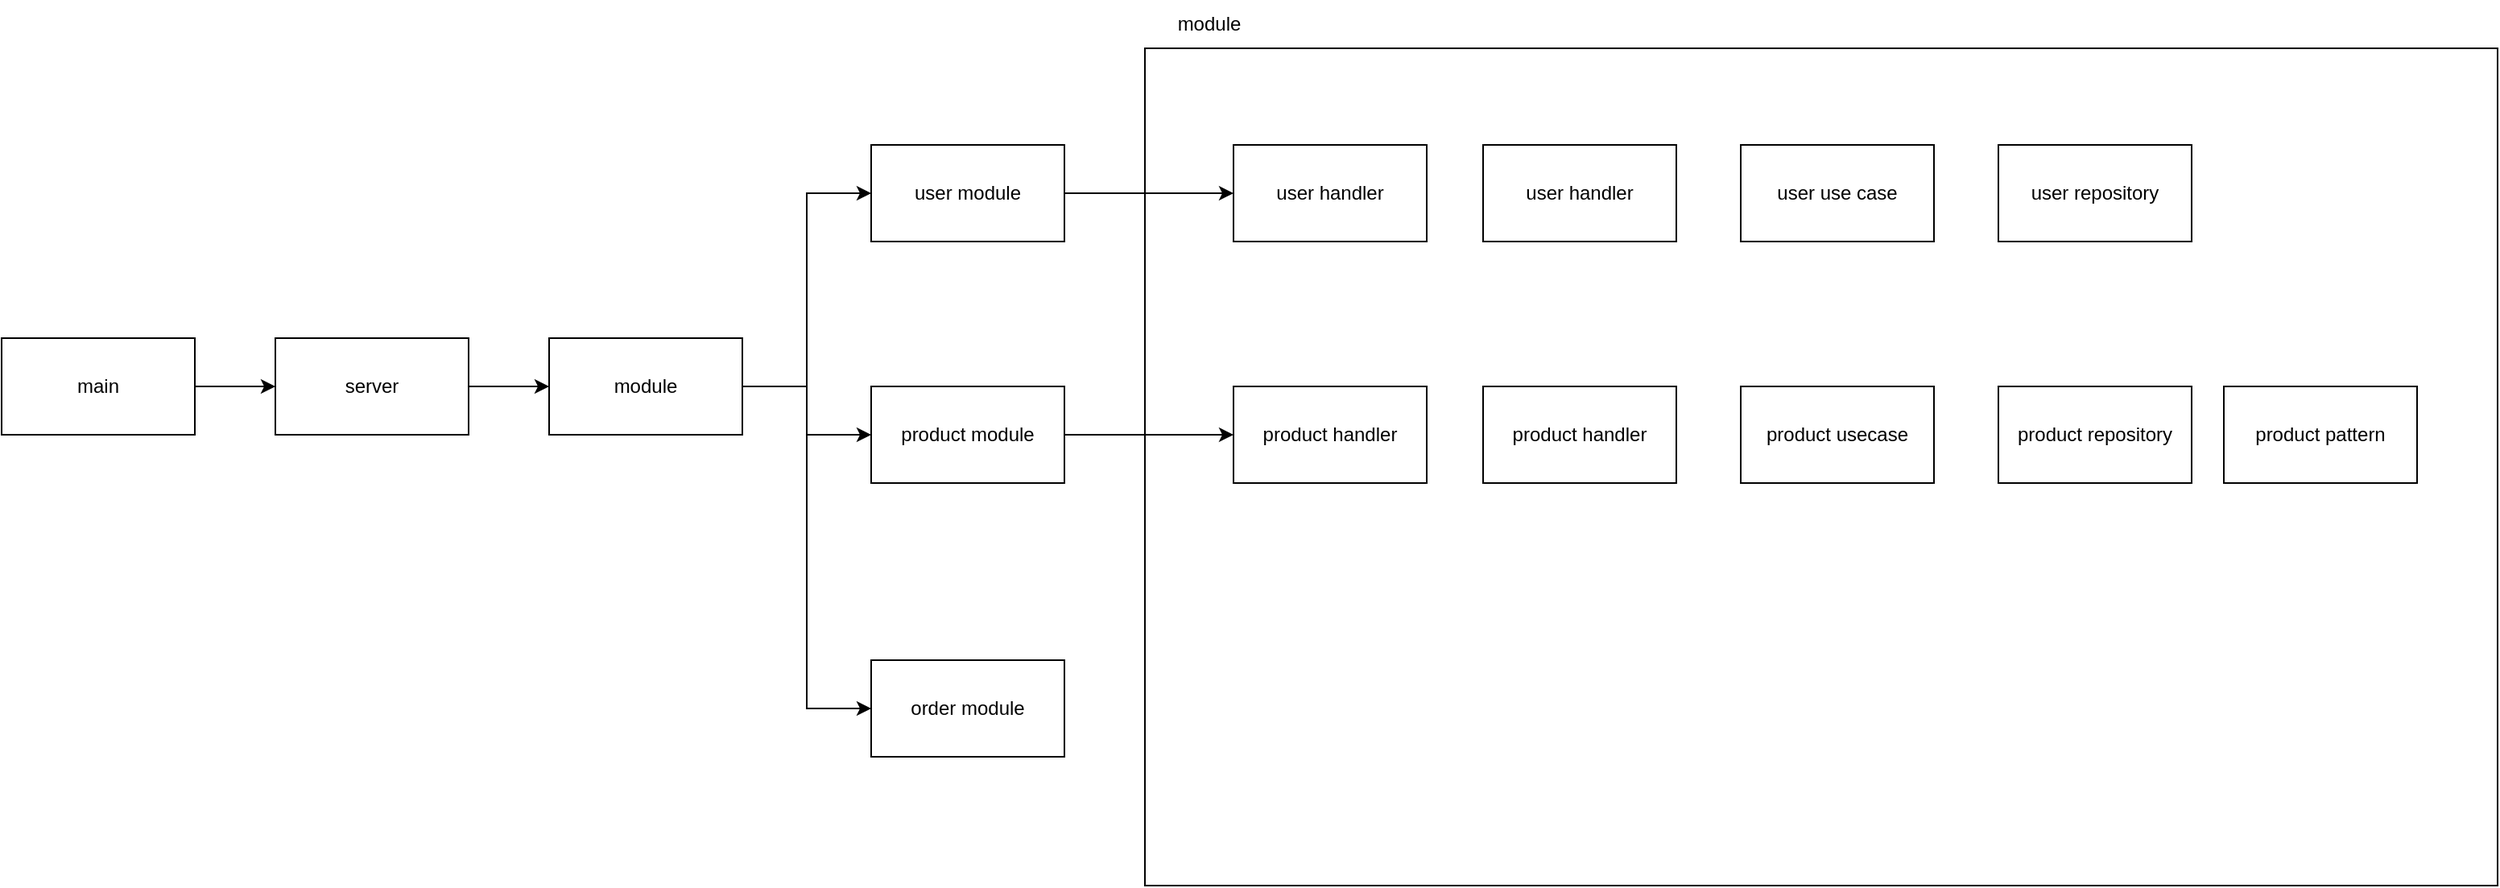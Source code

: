 <mxfile version="22.0.8" type="github">
  <diagram name="Page-1" id="HAK1sp2-tIB-dD9r_Dcl">
    <mxGraphModel dx="984" dy="644" grid="1" gridSize="10" guides="1" tooltips="1" connect="1" arrows="1" fold="1" page="1" pageScale="1" pageWidth="827" pageHeight="1169" math="0" shadow="0">
      <root>
        <mxCell id="0" />
        <mxCell id="1" parent="0" />
        <mxCell id="JRQUDjeYGtUlHyr8KQLh-7" value="" style="rounded=0;whiteSpace=wrap;html=1;fillColor=none;" vertex="1" parent="1">
          <mxGeometry x="830" y="30" width="840" height="520" as="geometry" />
        </mxCell>
        <mxCell id="JRQUDjeYGtUlHyr8KQLh-15" style="edgeStyle=orthogonalEdgeStyle;rounded=0;orthogonalLoop=1;jettySize=auto;html=1;entryX=0;entryY=0.5;entryDx=0;entryDy=0;" edge="1" parent="1" source="JRQUDjeYGtUlHyr8KQLh-1" target="JRQUDjeYGtUlHyr8KQLh-2">
          <mxGeometry relative="1" as="geometry" />
        </mxCell>
        <mxCell id="JRQUDjeYGtUlHyr8KQLh-1" value="main" style="rounded=0;whiteSpace=wrap;html=1;" vertex="1" parent="1">
          <mxGeometry x="120" y="210" width="120" height="60" as="geometry" />
        </mxCell>
        <mxCell id="JRQUDjeYGtUlHyr8KQLh-16" style="edgeStyle=orthogonalEdgeStyle;rounded=0;orthogonalLoop=1;jettySize=auto;html=1;entryX=0;entryY=0.5;entryDx=0;entryDy=0;" edge="1" parent="1" source="JRQUDjeYGtUlHyr8KQLh-2" target="JRQUDjeYGtUlHyr8KQLh-3">
          <mxGeometry relative="1" as="geometry" />
        </mxCell>
        <mxCell id="JRQUDjeYGtUlHyr8KQLh-2" value="server" style="rounded=0;whiteSpace=wrap;html=1;" vertex="1" parent="1">
          <mxGeometry x="290" y="210" width="120" height="60" as="geometry" />
        </mxCell>
        <mxCell id="JRQUDjeYGtUlHyr8KQLh-17" style="edgeStyle=orthogonalEdgeStyle;rounded=0;orthogonalLoop=1;jettySize=auto;html=1;entryX=0;entryY=0.5;entryDx=0;entryDy=0;" edge="1" parent="1" source="JRQUDjeYGtUlHyr8KQLh-3" target="JRQUDjeYGtUlHyr8KQLh-4">
          <mxGeometry relative="1" as="geometry" />
        </mxCell>
        <mxCell id="JRQUDjeYGtUlHyr8KQLh-18" style="edgeStyle=orthogonalEdgeStyle;rounded=0;orthogonalLoop=1;jettySize=auto;html=1;entryX=0;entryY=0.5;entryDx=0;entryDy=0;" edge="1" parent="1" source="JRQUDjeYGtUlHyr8KQLh-3" target="JRQUDjeYGtUlHyr8KQLh-5">
          <mxGeometry relative="1" as="geometry" />
        </mxCell>
        <mxCell id="JRQUDjeYGtUlHyr8KQLh-19" style="edgeStyle=orthogonalEdgeStyle;rounded=0;orthogonalLoop=1;jettySize=auto;html=1;entryX=0;entryY=0.5;entryDx=0;entryDy=0;" edge="1" parent="1" source="JRQUDjeYGtUlHyr8KQLh-3" target="JRQUDjeYGtUlHyr8KQLh-6">
          <mxGeometry relative="1" as="geometry" />
        </mxCell>
        <mxCell id="JRQUDjeYGtUlHyr8KQLh-3" value="module" style="rounded=0;whiteSpace=wrap;html=1;" vertex="1" parent="1">
          <mxGeometry x="460" y="210" width="120" height="60" as="geometry" />
        </mxCell>
        <mxCell id="JRQUDjeYGtUlHyr8KQLh-20" style="edgeStyle=orthogonalEdgeStyle;rounded=0;orthogonalLoop=1;jettySize=auto;html=1;entryX=0;entryY=0.5;entryDx=0;entryDy=0;" edge="1" parent="1" source="JRQUDjeYGtUlHyr8KQLh-4" target="JRQUDjeYGtUlHyr8KQLh-8">
          <mxGeometry relative="1" as="geometry" />
        </mxCell>
        <mxCell id="JRQUDjeYGtUlHyr8KQLh-4" value="user module" style="rounded=0;whiteSpace=wrap;html=1;" vertex="1" parent="1">
          <mxGeometry x="660" y="90" width="120" height="60" as="geometry" />
        </mxCell>
        <mxCell id="JRQUDjeYGtUlHyr8KQLh-21" style="edgeStyle=orthogonalEdgeStyle;rounded=0;orthogonalLoop=1;jettySize=auto;html=1;" edge="1" parent="1" source="JRQUDjeYGtUlHyr8KQLh-5" target="JRQUDjeYGtUlHyr8KQLh-9">
          <mxGeometry relative="1" as="geometry" />
        </mxCell>
        <mxCell id="JRQUDjeYGtUlHyr8KQLh-5" value="product module" style="rounded=0;whiteSpace=wrap;html=1;" vertex="1" parent="1">
          <mxGeometry x="660" y="240" width="120" height="60" as="geometry" />
        </mxCell>
        <mxCell id="JRQUDjeYGtUlHyr8KQLh-6" value="order module" style="rounded=0;whiteSpace=wrap;html=1;" vertex="1" parent="1">
          <mxGeometry x="660" y="410" width="120" height="60" as="geometry" />
        </mxCell>
        <mxCell id="JRQUDjeYGtUlHyr8KQLh-8" value="user handler" style="rounded=0;whiteSpace=wrap;html=1;" vertex="1" parent="1">
          <mxGeometry x="885" y="90" width="120" height="60" as="geometry" />
        </mxCell>
        <mxCell id="JRQUDjeYGtUlHyr8KQLh-9" value="product handler" style="rounded=0;whiteSpace=wrap;html=1;" vertex="1" parent="1">
          <mxGeometry x="885" y="240" width="120" height="60" as="geometry" />
        </mxCell>
        <mxCell id="JRQUDjeYGtUlHyr8KQLh-10" value="product handler" style="rounded=0;whiteSpace=wrap;html=1;" vertex="1" parent="1">
          <mxGeometry x="1040" y="240" width="120" height="60" as="geometry" />
        </mxCell>
        <mxCell id="JRQUDjeYGtUlHyr8KQLh-11" value="module" style="text;html=1;strokeColor=none;fillColor=none;align=center;verticalAlign=middle;whiteSpace=wrap;rounded=0;" vertex="1" parent="1">
          <mxGeometry x="840" width="60" height="30" as="geometry" />
        </mxCell>
        <mxCell id="JRQUDjeYGtUlHyr8KQLh-12" value="product usecase" style="rounded=0;whiteSpace=wrap;html=1;" vertex="1" parent="1">
          <mxGeometry x="1200" y="240" width="120" height="60" as="geometry" />
        </mxCell>
        <mxCell id="JRQUDjeYGtUlHyr8KQLh-13" value="product repository" style="rounded=0;whiteSpace=wrap;html=1;" vertex="1" parent="1">
          <mxGeometry x="1360" y="240" width="120" height="60" as="geometry" />
        </mxCell>
        <mxCell id="JRQUDjeYGtUlHyr8KQLh-14" value="product pattern" style="rounded=0;whiteSpace=wrap;html=1;" vertex="1" parent="1">
          <mxGeometry x="1500" y="240" width="120" height="60" as="geometry" />
        </mxCell>
        <mxCell id="JRQUDjeYGtUlHyr8KQLh-22" value="user handler" style="rounded=0;whiteSpace=wrap;html=1;" vertex="1" parent="1">
          <mxGeometry x="1040" y="90" width="120" height="60" as="geometry" />
        </mxCell>
        <mxCell id="JRQUDjeYGtUlHyr8KQLh-24" value="user use case" style="rounded=0;whiteSpace=wrap;html=1;" vertex="1" parent="1">
          <mxGeometry x="1200" y="90" width="120" height="60" as="geometry" />
        </mxCell>
        <mxCell id="JRQUDjeYGtUlHyr8KQLh-25" value="user repository" style="rounded=0;whiteSpace=wrap;html=1;" vertex="1" parent="1">
          <mxGeometry x="1360" y="90" width="120" height="60" as="geometry" />
        </mxCell>
      </root>
    </mxGraphModel>
  </diagram>
</mxfile>
